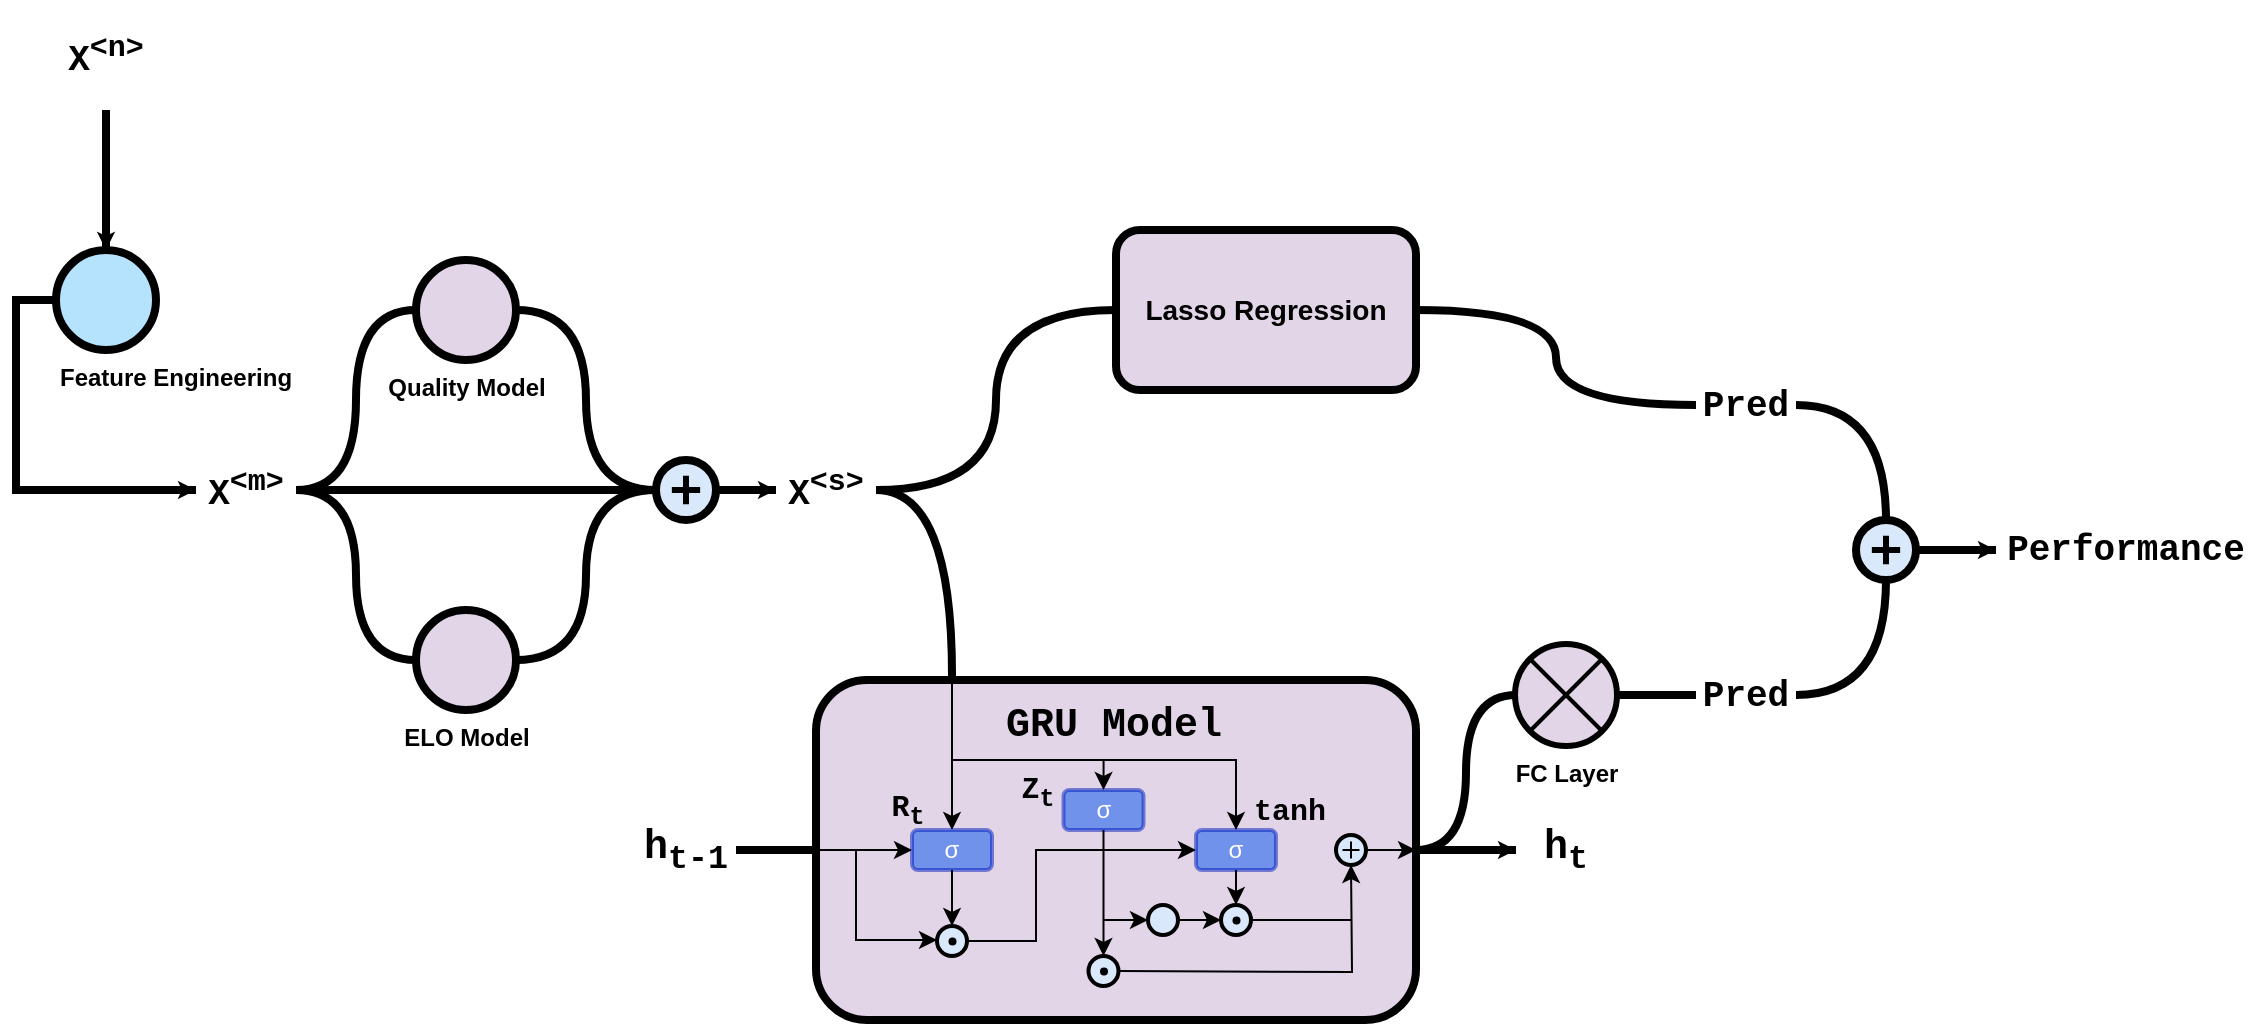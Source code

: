 <mxfile version="23.1.1" type="device">
  <diagram id="yPxyJZ8AM_hMuL3Unpa9" name="simple gitflow">
    <mxGraphModel dx="1221" dy="716" grid="1" gridSize="10" guides="1" tooltips="1" connect="1" arrows="1" fold="1" page="1" pageScale="1" pageWidth="1100" pageHeight="850" math="0" shadow="0">
      <root>
        <mxCell id="0" />
        <mxCell id="1" parent="0" />
        <mxCell id="9hBKPDzoitwpIBdzFDQ7-23" value="" style="edgeStyle=orthogonalEdgeStyle;rounded=0;html=1;jettySize=auto;orthogonalLoop=1;plain-blue;endArrow=none;endFill=0;strokeWidth=4;strokeColor=#000000;exitX=1;exitY=0.5;exitDx=0;exitDy=0;" parent="1" source="AVEdaVqTsH_PwXqT6mUa-4" target="9hBKPDzoitwpIBdzFDQ7-26" edge="1">
          <mxGeometry x="304.5" y="180" as="geometry" />
        </mxCell>
        <mxCell id="9hBKPDzoitwpIBdzFDQ7-24" style="edgeStyle=orthogonalEdgeStyle;curved=1;rounded=0;html=1;exitX=1;exitY=0.5;entryX=0;entryY=0.5;entryPerimeter=0;endArrow=none;endFill=0;jettySize=auto;orthogonalLoop=1;strokeWidth=4;fontSize=15;exitDx=0;exitDy=0;" parent="1" source="AVEdaVqTsH_PwXqT6mUa-4" target="9hBKPDzoitwpIBdzFDQ7-30" edge="1">
          <mxGeometry relative="1" as="geometry" />
        </mxCell>
        <mxCell id="AVEdaVqTsH_PwXqT6mUa-1" value="" style="edgeStyle=orthogonalEdgeStyle;rounded=0;orthogonalLoop=1;jettySize=auto;html=1;exitX=0.5;exitY=1;exitDx=0;exitDy=0;entryX=0.5;entryY=0;entryDx=0;entryDy=0;entryPerimeter=0;" edge="1" parent="1" source="9hBKPDzoitwpIBdzFDQ7-28" target="9hBKPDzoitwpIBdzFDQ7-25">
          <mxGeometry relative="1" as="geometry" />
        </mxCell>
        <mxCell id="9hBKPDzoitwpIBdzFDQ7-25" value="&lt;div style=&quot;&quot;&gt;&lt;b style=&quot;background-color: initial;&quot;&gt;Feature Engineering&lt;/b&gt;&lt;/div&gt;" style="verticalLabelPosition=bottom;verticalAlign=top;html=1;strokeWidth=4;shape=mxgraph.flowchart.on-page_reference;plain-blue;gradientColor=none;fillColor=#B5E3Fe;strokeColor=#000000;align=left;" parent="1" vertex="1">
          <mxGeometry x="60" y="195" width="50" height="50" as="geometry" />
        </mxCell>
        <mxCell id="9hBKPDzoitwpIBdzFDQ7-26" value="" style="verticalLabelPosition=bottom;verticalAlign=top;html=1;strokeWidth=4;shape=mxgraph.flowchart.on-page_reference;plain-blue;gradientColor=none;strokeColor=#000000;" parent="1" vertex="1">
          <mxGeometry x="360" y="300" width="30" height="30" as="geometry" />
        </mxCell>
        <mxCell id="9hBKPDzoitwpIBdzFDQ7-27" value="" style="edgeStyle=orthogonalEdgeStyle;rounded=0;html=1;jettySize=auto;orthogonalLoop=1;strokeWidth=4;endArrow=none;endFill=0;entryX=0.5;entryY=1;entryDx=0;entryDy=0;exitX=0.5;exitY=0;exitDx=0;exitDy=0;exitPerimeter=0;" parent="1" target="9hBKPDzoitwpIBdzFDQ7-28" edge="1" source="9hBKPDzoitwpIBdzFDQ7-25">
          <mxGeometry x="204.5" y="180" as="geometry">
            <mxPoint x="240" y="179.74" as="sourcePoint" />
            <mxPoint x="160" y="179.74" as="targetPoint" />
          </mxGeometry>
        </mxCell>
        <mxCell id="9hBKPDzoitwpIBdzFDQ7-28" value="&lt;font style=&quot;font-size: 18px;&quot;&gt;X&lt;sup&gt;&amp;lt;n&amp;gt;&lt;/sup&gt;&lt;/font&gt;" style="text;html=1;strokeColor=none;fillColor=none;align=center;verticalAlign=middle;whiteSpace=wrap;overflow=hidden;fontSize=14;fontStyle=1;fontFamily=Courier New;" parent="1" vertex="1">
          <mxGeometry x="60" y="70" width="50" height="55" as="geometry" />
        </mxCell>
        <mxCell id="9hBKPDzoitwpIBdzFDQ7-30" value="&lt;b&gt;ELO Model&lt;/b&gt;" style="verticalLabelPosition=bottom;verticalAlign=top;html=1;strokeWidth=4;shape=mxgraph.flowchart.on-page_reference;plain-purple;gradientColor=none;strokeColor=#000000;" parent="1" vertex="1">
          <mxGeometry x="240" y="375" width="50" height="50" as="geometry" />
        </mxCell>
        <mxCell id="9hBKPDzoitwpIBdzFDQ7-33" style="edgeStyle=orthogonalEdgeStyle;curved=1;rounded=0;html=1;exitX=1;exitY=0.5;exitPerimeter=0;entryX=0;entryY=0.5;entryPerimeter=0;endArrow=none;endFill=0;jettySize=auto;orthogonalLoop=1;strokeWidth=4;fontSize=15;exitDx=0;exitDy=0;" parent="1" source="9hBKPDzoitwpIBdzFDQ7-30" target="9hBKPDzoitwpIBdzFDQ7-26" edge="1">
          <mxGeometry relative="1" as="geometry">
            <mxPoint x="522.5" y="260" as="sourcePoint" />
          </mxGeometry>
        </mxCell>
        <mxCell id="AVEdaVqTsH_PwXqT6mUa-4" value="&lt;font style=&quot;font-size: 18px;&quot;&gt;X&lt;sup&gt;&amp;lt;m&amp;gt;&lt;/sup&gt;&lt;/font&gt;" style="text;html=1;strokeColor=none;fillColor=none;align=center;verticalAlign=middle;whiteSpace=wrap;overflow=hidden;fontSize=14;fontStyle=1;fontFamily=Courier New;" vertex="1" parent="1">
          <mxGeometry x="130" y="287.5" width="50" height="55" as="geometry" />
        </mxCell>
        <mxCell id="AVEdaVqTsH_PwXqT6mUa-5" value="" style="edgeStyle=orthogonalEdgeStyle;rounded=0;html=1;jettySize=auto;orthogonalLoop=1;strokeWidth=4;endArrow=none;endFill=0;entryX=0;entryY=0.5;entryDx=0;entryDy=0;exitX=0;exitY=0.5;exitDx=0;exitDy=0;entryPerimeter=0;" edge="1" parent="1" source="AVEdaVqTsH_PwXqT6mUa-4" target="9hBKPDzoitwpIBdzFDQ7-25">
          <mxGeometry x="204.5" y="180" as="geometry">
            <mxPoint x="380" y="207.5" as="sourcePoint" />
            <mxPoint x="300" y="207.5" as="targetPoint" />
            <Array as="points">
              <mxPoint x="40" y="315" />
              <mxPoint x="40" y="220" />
            </Array>
          </mxGeometry>
        </mxCell>
        <mxCell id="AVEdaVqTsH_PwXqT6mUa-6" value="" style="edgeStyle=orthogonalEdgeStyle;rounded=0;orthogonalLoop=1;jettySize=auto;html=1;exitX=0;exitY=0.5;exitDx=0;exitDy=0;entryX=0;entryY=0.5;entryDx=0;entryDy=0;exitPerimeter=0;" edge="1" parent="1" source="9hBKPDzoitwpIBdzFDQ7-25" target="AVEdaVqTsH_PwXqT6mUa-4">
          <mxGeometry relative="1" as="geometry">
            <mxPoint x="310" y="220" as="sourcePoint" />
            <mxPoint x="390" y="220" as="targetPoint" />
            <Array as="points">
              <mxPoint x="40" y="220" />
              <mxPoint x="40" y="315" />
            </Array>
          </mxGeometry>
        </mxCell>
        <mxCell id="AVEdaVqTsH_PwXqT6mUa-7" value="" style="shape=umlDestroy;whiteSpace=wrap;html=1;strokeWidth=3;targetShapes=umlLifeline;rotation=45;" vertex="1" parent="1">
          <mxGeometry x="370" y="310" width="10" height="10" as="geometry" />
        </mxCell>
        <mxCell id="AVEdaVqTsH_PwXqT6mUa-8" style="edgeStyle=orthogonalEdgeStyle;curved=1;rounded=0;html=1;exitX=1;exitY=0.5;entryX=0;entryY=0.5;entryPerimeter=0;endArrow=none;endFill=0;jettySize=auto;orthogonalLoop=1;strokeWidth=4;fontSize=15;exitDx=0;exitDy=0;" edge="1" parent="1" target="AVEdaVqTsH_PwXqT6mUa-9" source="AVEdaVqTsH_PwXqT6mUa-4">
          <mxGeometry relative="1" as="geometry">
            <mxPoint x="402.25" y="-10" as="sourcePoint" />
          </mxGeometry>
        </mxCell>
        <mxCell id="AVEdaVqTsH_PwXqT6mUa-9" value="&lt;b&gt;Quality Model&lt;/b&gt;" style="verticalLabelPosition=bottom;verticalAlign=top;html=1;strokeWidth=4;shape=mxgraph.flowchart.on-page_reference;plain-purple;gradientColor=none;strokeColor=#000000;" vertex="1" parent="1">
          <mxGeometry x="240" y="200" width="50" height="50" as="geometry" />
        </mxCell>
        <mxCell id="AVEdaVqTsH_PwXqT6mUa-10" style="edgeStyle=orthogonalEdgeStyle;curved=1;rounded=0;html=1;exitX=1;exitY=0.5;exitPerimeter=0;entryX=0;entryY=0.5;entryPerimeter=0;endArrow=none;endFill=0;jettySize=auto;orthogonalLoop=1;strokeWidth=4;fontSize=15;exitDx=0;exitDy=0;entryDx=0;entryDy=0;" edge="1" parent="1" source="AVEdaVqTsH_PwXqT6mUa-9" target="9hBKPDzoitwpIBdzFDQ7-26">
          <mxGeometry relative="1" as="geometry">
            <mxPoint x="524.75" y="70" as="sourcePoint" />
            <mxPoint x="567.25" y="-10" as="targetPoint" />
          </mxGeometry>
        </mxCell>
        <mxCell id="AVEdaVqTsH_PwXqT6mUa-11" value="&lt;font style=&quot;font-size: 18px;&quot;&gt;X&lt;sup&gt;&amp;lt;s&amp;gt;&lt;/sup&gt;&lt;/font&gt;" style="text;html=1;strokeColor=none;fillColor=none;align=center;verticalAlign=middle;whiteSpace=wrap;overflow=hidden;fontSize=14;fontStyle=1;fontFamily=Courier New;" vertex="1" parent="1">
          <mxGeometry x="420" y="287.5" width="50" height="55" as="geometry" />
        </mxCell>
        <mxCell id="AVEdaVqTsH_PwXqT6mUa-12" value="" style="edgeStyle=orthogonalEdgeStyle;rounded=0;orthogonalLoop=1;jettySize=auto;html=1;exitX=1;exitY=0.5;exitDx=0;exitDy=0;entryX=0;entryY=0.5;entryDx=0;entryDy=0;exitPerimeter=0;" edge="1" parent="1" source="9hBKPDzoitwpIBdzFDQ7-26" target="AVEdaVqTsH_PwXqT6mUa-11">
          <mxGeometry relative="1" as="geometry">
            <mxPoint x="610" y="185" as="sourcePoint" />
            <mxPoint x="670" y="185" as="targetPoint" />
          </mxGeometry>
        </mxCell>
        <mxCell id="AVEdaVqTsH_PwXqT6mUa-14" value="" style="edgeStyle=orthogonalEdgeStyle;rounded=0;html=1;jettySize=auto;orthogonalLoop=1;strokeWidth=4;endArrow=none;endFill=0;entryX=1;entryY=0.5;entryDx=0;entryDy=0;exitX=0;exitY=0.5;exitDx=0;exitDy=0;entryPerimeter=0;" edge="1" parent="1" source="AVEdaVqTsH_PwXqT6mUa-11" target="9hBKPDzoitwpIBdzFDQ7-26">
          <mxGeometry x="204.5" y="180" as="geometry">
            <mxPoint x="680" y="205" as="sourcePoint" />
            <mxPoint x="610" y="205.26" as="targetPoint" />
            <Array as="points" />
          </mxGeometry>
        </mxCell>
        <mxCell id="AVEdaVqTsH_PwXqT6mUa-15" style="edgeStyle=orthogonalEdgeStyle;curved=1;rounded=0;html=1;exitX=1;exitY=0.5;endArrow=none;endFill=0;jettySize=auto;orthogonalLoop=1;strokeWidth=4;fontSize=15;exitDx=0;exitDy=0;" edge="1" parent="1" source="AVEdaVqTsH_PwXqT6mUa-11">
          <mxGeometry relative="1" as="geometry">
            <mxPoint x="480" y="310" as="sourcePoint" />
            <mxPoint x="508" y="410" as="targetPoint" />
          </mxGeometry>
        </mxCell>
        <mxCell id="AVEdaVqTsH_PwXqT6mUa-17" style="edgeStyle=orthogonalEdgeStyle;curved=1;rounded=0;html=1;exitX=1;exitY=0.5;endArrow=none;endFill=0;jettySize=auto;orthogonalLoop=1;strokeWidth=4;fontSize=15;exitDx=0;exitDy=0;entryX=0;entryY=0.5;entryDx=0;entryDy=0;entryPerimeter=0;" edge="1" parent="1" source="AVEdaVqTsH_PwXqT6mUa-20" target="AVEdaVqTsH_PwXqT6mUa-71">
          <mxGeometry relative="1" as="geometry">
            <mxPoint x="590" y="475" as="sourcePoint" />
            <mxPoint x="670" y="620" as="targetPoint" />
          </mxGeometry>
        </mxCell>
        <mxCell id="AVEdaVqTsH_PwXqT6mUa-20" value="" style="rounded=1;whiteSpace=wrap;html=1;strokeWidth=4;fillColor=#E1D5E7;" vertex="1" parent="1">
          <mxGeometry x="440" y="410" width="300" height="170" as="geometry" />
        </mxCell>
        <mxCell id="AVEdaVqTsH_PwXqT6mUa-21" value="" style="edgeStyle=orthogonalEdgeStyle;rounded=0;html=1;jettySize=auto;orthogonalLoop=1;strokeWidth=4;endArrow=none;endFill=0;exitX=0;exitY=0.5;exitDx=0;exitDy=0;entryX=1;entryY=0.5;entryDx=0;entryDy=0;" edge="1" parent="1" source="AVEdaVqTsH_PwXqT6mUa-20" target="AVEdaVqTsH_PwXqT6mUa-23">
          <mxGeometry x="204.5" y="180" as="geometry">
            <mxPoint x="480" y="474.63" as="sourcePoint" />
            <mxPoint x="425" y="475" as="targetPoint" />
            <Array as="points" />
          </mxGeometry>
        </mxCell>
        <mxCell id="AVEdaVqTsH_PwXqT6mUa-23" value="&lt;span style=&quot;font-size: 20px;&quot;&gt;h&lt;sub&gt;t-1&lt;/sub&gt;&lt;/span&gt;" style="text;html=1;strokeColor=none;fillColor=none;align=center;verticalAlign=middle;whiteSpace=wrap;overflow=hidden;fontSize=14;fontStyle=1;fontFamily=Courier New;" vertex="1" parent="1">
          <mxGeometry x="350" y="467.5" width="50" height="55" as="geometry" />
        </mxCell>
        <mxCell id="AVEdaVqTsH_PwXqT6mUa-24" value="" style="edgeStyle=orthogonalEdgeStyle;rounded=0;html=1;jettySize=auto;orthogonalLoop=1;strokeWidth=4;endArrow=none;endFill=0;exitX=0;exitY=0.5;exitDx=0;exitDy=0;entryX=1;entryY=0.5;entryDx=0;entryDy=0;" edge="1" parent="1" target="AVEdaVqTsH_PwXqT6mUa-20" source="AVEdaVqTsH_PwXqT6mUa-26">
          <mxGeometry x="204.5" y="180" as="geometry">
            <mxPoint x="610" y="467.5" as="sourcePoint" />
            <mxPoint x="565" y="467.5" as="targetPoint" />
            <Array as="points" />
          </mxGeometry>
        </mxCell>
        <mxCell id="AVEdaVqTsH_PwXqT6mUa-25" value="" style="edgeStyle=orthogonalEdgeStyle;rounded=0;orthogonalLoop=1;jettySize=auto;html=1;exitX=1;exitY=0.5;exitDx=0;exitDy=0;" edge="1" parent="1" source="AVEdaVqTsH_PwXqT6mUa-20">
          <mxGeometry relative="1" as="geometry">
            <mxPoint x="560" y="467.13" as="sourcePoint" />
            <mxPoint x="790" y="495" as="targetPoint" />
            <Array as="points" />
          </mxGeometry>
        </mxCell>
        <mxCell id="AVEdaVqTsH_PwXqT6mUa-26" value="&lt;span style=&quot;font-size: 20px;&quot;&gt;h&lt;sub&gt;t&lt;br&gt;&lt;/sub&gt;&lt;/span&gt;" style="text;html=1;strokeColor=none;fillColor=none;align=center;verticalAlign=middle;whiteSpace=wrap;overflow=hidden;fontSize=14;fontStyle=1;fontFamily=Courier New;" vertex="1" parent="1">
          <mxGeometry x="790" y="467.5" width="50" height="55" as="geometry" />
        </mxCell>
        <mxCell id="AVEdaVqTsH_PwXqT6mUa-27" value="&lt;span style=&quot;font-size: 18px;&quot;&gt;Pred&lt;/span&gt;" style="text;html=1;strokeColor=none;fillColor=none;align=center;verticalAlign=middle;whiteSpace=wrap;overflow=hidden;fontSize=14;fontStyle=1;fontFamily=Courier New;" vertex="1" parent="1">
          <mxGeometry x="880" y="390" width="50" height="55" as="geometry" />
        </mxCell>
        <mxCell id="AVEdaVqTsH_PwXqT6mUa-31" value="" style="edgeStyle=orthogonalEdgeStyle;rounded=0;orthogonalLoop=1;jettySize=auto;html=1;exitX=0.25;exitY=0;exitDx=0;exitDy=0;entryX=0.5;entryY=0;entryDx=0;entryDy=0;strokeWidth=1;" edge="1" parent="1" source="AVEdaVqTsH_PwXqT6mUa-20" target="AVEdaVqTsH_PwXqT6mUa-35">
          <mxGeometry relative="1" as="geometry">
            <mxPoint x="505.25" y="425" as="sourcePoint" />
            <mxPoint x="525" y="460" as="targetPoint" />
            <Array as="points">
              <mxPoint x="508" y="420" />
              <mxPoint x="508" y="420" />
            </Array>
          </mxGeometry>
        </mxCell>
        <mxCell id="AVEdaVqTsH_PwXqT6mUa-35" value="σ" style="rounded=1;whiteSpace=wrap;html=1;strokeWidth=2;fillColor=#0050ef;strokeColor=#001DBC;fontColor=#ffffff;opacity=50;" vertex="1" parent="1">
          <mxGeometry x="488" y="485" width="40" height="20" as="geometry" />
        </mxCell>
        <mxCell id="AVEdaVqTsH_PwXqT6mUa-37" value="" style="edgeStyle=orthogonalEdgeStyle;rounded=0;orthogonalLoop=1;jettySize=auto;html=1;exitX=0;exitY=0.5;exitDx=0;exitDy=0;entryX=0;entryY=0.5;entryDx=0;entryDy=0;strokeWidth=1;" edge="1" parent="1" source="AVEdaVqTsH_PwXqT6mUa-20" target="AVEdaVqTsH_PwXqT6mUa-35">
          <mxGeometry relative="1" as="geometry">
            <mxPoint x="518" y="420" as="sourcePoint" />
            <mxPoint x="518" y="495" as="targetPoint" />
            <Array as="points" />
          </mxGeometry>
        </mxCell>
        <mxCell id="AVEdaVqTsH_PwXqT6mUa-38" value="" style="endArrow=classic;html=1;rounded=0;strokeWidth=1;exitX=0.5;exitY=1;exitDx=0;exitDy=0;entryX=0.5;entryY=0;entryDx=0;entryDy=0;entryPerimeter=0;" edge="1" parent="1" source="AVEdaVqTsH_PwXqT6mUa-35" target="AVEdaVqTsH_PwXqT6mUa-39">
          <mxGeometry width="50" height="50" relative="1" as="geometry">
            <mxPoint x="530" y="535" as="sourcePoint" />
            <mxPoint x="580" y="480" as="targetPoint" />
          </mxGeometry>
        </mxCell>
        <mxCell id="AVEdaVqTsH_PwXqT6mUa-39" value="" style="verticalLabelPosition=bottom;verticalAlign=top;html=1;strokeWidth=2;shape=mxgraph.flowchart.on-page_reference;plain-blue;gradientColor=none;strokeColor=#000000;" vertex="1" parent="1">
          <mxGeometry x="500.5" y="533" width="15" height="15" as="geometry" />
        </mxCell>
        <mxCell id="AVEdaVqTsH_PwXqT6mUa-42" value="&lt;span style=&quot;font-size: 15px;&quot;&gt;R&lt;sub&gt;t&lt;/sub&gt;&lt;/span&gt;" style="text;html=1;strokeColor=none;fillColor=none;align=center;verticalAlign=middle;whiteSpace=wrap;overflow=hidden;fontSize=14;fontStyle=1;fontFamily=Courier New;" vertex="1" parent="1">
          <mxGeometry x="470.5" y="459" width="30" height="33" as="geometry" />
        </mxCell>
        <mxCell id="AVEdaVqTsH_PwXqT6mUa-43" value="σ" style="rounded=1;whiteSpace=wrap;html=1;strokeWidth=2;fillColor=#0050ef;strokeColor=#001DBC;fontColor=#ffffff;opacity=50;" vertex="1" parent="1">
          <mxGeometry x="563.75" y="465" width="40" height="20" as="geometry" />
        </mxCell>
        <mxCell id="AVEdaVqTsH_PwXqT6mUa-44" value="&lt;span style=&quot;font-size: 15px;&quot;&gt;Z&lt;sub&gt;t&lt;/sub&gt;&lt;/span&gt;" style="text;html=1;strokeColor=none;fillColor=none;align=center;verticalAlign=middle;whiteSpace=wrap;overflow=hidden;fontSize=14;fontStyle=1;fontFamily=Courier New;" vertex="1" parent="1">
          <mxGeometry x="536" y="450" width="30" height="33" as="geometry" />
        </mxCell>
        <mxCell id="AVEdaVqTsH_PwXqT6mUa-45" value="" style="edgeStyle=orthogonalEdgeStyle;rounded=0;orthogonalLoop=1;jettySize=auto;html=1;entryX=0.5;entryY=0;entryDx=0;entryDy=0;strokeWidth=1;" edge="1" parent="1" target="AVEdaVqTsH_PwXqT6mUa-43">
          <mxGeometry relative="1" as="geometry">
            <mxPoint x="508" y="450" as="sourcePoint" />
            <mxPoint x="518" y="495" as="targetPoint" />
            <Array as="points">
              <mxPoint x="508" y="450" />
              <mxPoint x="584" y="450" />
            </Array>
          </mxGeometry>
        </mxCell>
        <mxCell id="AVEdaVqTsH_PwXqT6mUa-46" value="" style="edgeStyle=orthogonalEdgeStyle;rounded=0;orthogonalLoop=1;jettySize=auto;html=1;strokeWidth=1;entryX=0;entryY=0.5;entryDx=0;entryDy=0;entryPerimeter=0;" edge="1" parent="1" target="AVEdaVqTsH_PwXqT6mUa-39">
          <mxGeometry relative="1" as="geometry">
            <mxPoint x="460" y="495" as="sourcePoint" />
            <mxPoint x="500" y="540" as="targetPoint" />
            <Array as="points">
              <mxPoint x="460" y="540" />
              <mxPoint x="501" y="540" />
            </Array>
          </mxGeometry>
        </mxCell>
        <mxCell id="AVEdaVqTsH_PwXqT6mUa-47" value="σ" style="rounded=1;whiteSpace=wrap;html=1;strokeWidth=2;fillColor=#0050ef;strokeColor=#001DBC;fontColor=#ffffff;opacity=50;" vertex="1" parent="1">
          <mxGeometry x="630" y="485" width="40" height="20" as="geometry" />
        </mxCell>
        <mxCell id="AVEdaVqTsH_PwXqT6mUa-48" value="&lt;span style=&quot;font-size: 15px;&quot;&gt;tanh&lt;/span&gt;" style="text;html=1;strokeColor=none;fillColor=none;align=center;verticalAlign=middle;whiteSpace=wrap;overflow=hidden;fontSize=14;fontStyle=1;fontFamily=Courier New;" vertex="1" parent="1">
          <mxGeometry x="657" y="459" width="40" height="33" as="geometry" />
        </mxCell>
        <mxCell id="AVEdaVqTsH_PwXqT6mUa-49" value="" style="edgeStyle=orthogonalEdgeStyle;rounded=0;orthogonalLoop=1;jettySize=auto;html=1;entryX=0.5;entryY=0;entryDx=0;entryDy=0;strokeWidth=1;" edge="1" parent="1" target="AVEdaVqTsH_PwXqT6mUa-47">
          <mxGeometry relative="1" as="geometry">
            <mxPoint x="570" y="450" as="sourcePoint" />
            <mxPoint x="584" y="495" as="targetPoint" />
            <Array as="points">
              <mxPoint x="650" y="450" />
              <mxPoint x="650" y="485" />
            </Array>
          </mxGeometry>
        </mxCell>
        <mxCell id="AVEdaVqTsH_PwXqT6mUa-50" value="" style="verticalLabelPosition=bottom;verticalAlign=top;html=1;strokeWidth=2;shape=mxgraph.flowchart.on-page_reference;plain-blue;gradientColor=none;strokeColor=#000000;" vertex="1" parent="1">
          <mxGeometry x="576.25" y="548" width="15" height="15" as="geometry" />
        </mxCell>
        <mxCell id="AVEdaVqTsH_PwXqT6mUa-51" value="" style="endArrow=classic;html=1;rounded=0;strokeWidth=1;exitX=0.5;exitY=1;exitDx=0;exitDy=0;entryX=0.5;entryY=0;entryDx=0;entryDy=0;entryPerimeter=0;" edge="1" parent="1" source="AVEdaVqTsH_PwXqT6mUa-43" target="AVEdaVqTsH_PwXqT6mUa-50">
          <mxGeometry width="50" height="50" relative="1" as="geometry">
            <mxPoint x="518" y="515" as="sourcePoint" />
            <mxPoint x="518" y="543" as="targetPoint" />
            <Array as="points" />
          </mxGeometry>
        </mxCell>
        <mxCell id="AVEdaVqTsH_PwXqT6mUa-52" value="" style="verticalLabelPosition=bottom;verticalAlign=top;html=1;strokeWidth=2;shape=mxgraph.flowchart.on-page_reference;plain-blue;gradientColor=none;strokeColor=#000000;" vertex="1" parent="1">
          <mxGeometry x="642.5" y="522.5" width="15" height="15" as="geometry" />
        </mxCell>
        <mxCell id="AVEdaVqTsH_PwXqT6mUa-53" value="" style="endArrow=classic;html=1;rounded=0;strokeWidth=1;exitX=0.5;exitY=1;exitDx=0;exitDy=0;entryX=0.5;entryY=0;entryDx=0;entryDy=0;entryPerimeter=0;" edge="1" parent="1" source="AVEdaVqTsH_PwXqT6mUa-47" target="AVEdaVqTsH_PwXqT6mUa-52">
          <mxGeometry width="50" height="50" relative="1" as="geometry">
            <mxPoint x="584" y="515" as="sourcePoint" />
            <mxPoint x="584" y="543" as="targetPoint" />
            <Array as="points" />
          </mxGeometry>
        </mxCell>
        <mxCell id="AVEdaVqTsH_PwXqT6mUa-54" value="" style="verticalLabelPosition=bottom;verticalAlign=top;html=1;strokeWidth=2;shape=mxgraph.flowchart.on-page_reference;plain-blue;gradientColor=none;strokeColor=#000000;" vertex="1" parent="1">
          <mxGeometry x="700" y="487.5" width="15" height="15" as="geometry" />
        </mxCell>
        <mxCell id="AVEdaVqTsH_PwXqT6mUa-55" value="" style="endArrow=classic;html=1;rounded=0;strokeWidth=1;entryX=0;entryY=0.5;entryDx=0;entryDy=0;entryPerimeter=0;" edge="1" parent="1" target="AVEdaVqTsH_PwXqT6mUa-64">
          <mxGeometry width="50" height="50" relative="1" as="geometry">
            <mxPoint x="584" y="530" as="sourcePoint" />
            <mxPoint x="594" y="558" as="targetPoint" />
            <Array as="points" />
          </mxGeometry>
        </mxCell>
        <mxCell id="AVEdaVqTsH_PwXqT6mUa-56" value="" style="endArrow=classic;html=1;rounded=0;strokeWidth=1;entryX=0.5;entryY=1;entryDx=0;entryDy=0;entryPerimeter=0;exitX=1;exitY=0.5;exitDx=0;exitDy=0;exitPerimeter=0;" edge="1" parent="1" source="AVEdaVqTsH_PwXqT6mUa-50" target="AVEdaVqTsH_PwXqT6mUa-54">
          <mxGeometry width="50" height="50" relative="1" as="geometry">
            <mxPoint x="594" y="540" as="sourcePoint" />
            <mxPoint x="653" y="540" as="targetPoint" />
            <Array as="points">
              <mxPoint x="708" y="556" />
            </Array>
          </mxGeometry>
        </mxCell>
        <mxCell id="AVEdaVqTsH_PwXqT6mUa-57" value="" style="line;strokeWidth=1;html=1;perimeter=backbonePerimeter;points=[];outlineConnect=0;" vertex="1" parent="1">
          <mxGeometry x="657" y="525" width="51" height="10" as="geometry" />
        </mxCell>
        <mxCell id="AVEdaVqTsH_PwXqT6mUa-58" value="" style="edgeStyle=orthogonalEdgeStyle;rounded=0;orthogonalLoop=1;jettySize=auto;html=1;strokeWidth=1;entryX=0;entryY=0.5;entryDx=0;entryDy=0;exitX=1;exitY=0.5;exitDx=0;exitDy=0;exitPerimeter=0;" edge="1" parent="1" source="AVEdaVqTsH_PwXqT6mUa-39" target="AVEdaVqTsH_PwXqT6mUa-47">
          <mxGeometry relative="1" as="geometry">
            <mxPoint x="470" y="505" as="sourcePoint" />
            <mxPoint x="511" y="551" as="targetPoint" />
            <Array as="points">
              <mxPoint x="550" y="541" />
              <mxPoint x="550" y="495" />
            </Array>
          </mxGeometry>
        </mxCell>
        <mxCell id="AVEdaVqTsH_PwXqT6mUa-59" value="" style="shape=umlDestroy;whiteSpace=wrap;html=1;strokeWidth=1;targetShapes=umlLifeline;rotation=45;" vertex="1" parent="1">
          <mxGeometry x="704.5" y="492" width="6" height="6" as="geometry" />
        </mxCell>
        <mxCell id="AVEdaVqTsH_PwXqT6mUa-60" value="" style="endArrow=classic;html=1;rounded=0;entryX=1;entryY=0.5;entryDx=0;entryDy=0;exitX=1;exitY=0.5;exitDx=0;exitDy=0;exitPerimeter=0;" edge="1" parent="1" source="AVEdaVqTsH_PwXqT6mUa-54" target="AVEdaVqTsH_PwXqT6mUa-20">
          <mxGeometry width="50" height="50" relative="1" as="geometry">
            <mxPoint x="650" y="490" as="sourcePoint" />
            <mxPoint x="700" y="440" as="targetPoint" />
          </mxGeometry>
        </mxCell>
        <mxCell id="AVEdaVqTsH_PwXqT6mUa-61" value="" style="shape=waypoint;sketch=0;fillStyle=solid;size=6;pointerEvents=1;points=[];fillColor=none;resizable=0;rotatable=0;perimeter=centerPerimeter;snapToPoint=1;strokeWidth=0;" vertex="1" parent="1">
          <mxGeometry x="498" y="530.5" width="20" height="20" as="geometry" />
        </mxCell>
        <mxCell id="AVEdaVqTsH_PwXqT6mUa-62" value="" style="shape=waypoint;sketch=0;fillStyle=solid;size=6;pointerEvents=1;points=[];fillColor=none;resizable=0;rotatable=0;perimeter=centerPerimeter;snapToPoint=1;strokeWidth=0;" vertex="1" parent="1">
          <mxGeometry x="573.75" y="545.5" width="20" height="20" as="geometry" />
        </mxCell>
        <mxCell id="AVEdaVqTsH_PwXqT6mUa-64" value="" style="verticalLabelPosition=bottom;verticalAlign=top;html=1;strokeWidth=2;shape=mxgraph.flowchart.on-page_reference;plain-blue;gradientColor=none;strokeColor=#000000;" vertex="1" parent="1">
          <mxGeometry x="606" y="522.5" width="15" height="15" as="geometry" />
        </mxCell>
        <mxCell id="AVEdaVqTsH_PwXqT6mUa-65" value="" style="endArrow=classic;html=1;rounded=0;strokeWidth=1;entryX=0;entryY=0.5;entryDx=0;entryDy=0;entryPerimeter=0;exitX=1;exitY=0.5;exitDx=0;exitDy=0;exitPerimeter=0;" edge="1" parent="1" source="AVEdaVqTsH_PwXqT6mUa-64" target="AVEdaVqTsH_PwXqT6mUa-52">
          <mxGeometry width="50" height="50" relative="1" as="geometry">
            <mxPoint x="594" y="540" as="sourcePoint" />
            <mxPoint x="614" y="551" as="targetPoint" />
            <Array as="points" />
          </mxGeometry>
        </mxCell>
        <mxCell id="AVEdaVqTsH_PwXqT6mUa-66" value="" style="shape=waypoint;sketch=0;fillStyle=solid;size=6;pointerEvents=1;points=[];fillColor=none;resizable=0;rotatable=0;perimeter=centerPerimeter;snapToPoint=1;strokeWidth=0;" vertex="1" parent="1">
          <mxGeometry x="640" y="520" width="20" height="20" as="geometry" />
        </mxCell>
        <mxCell id="AVEdaVqTsH_PwXqT6mUa-67" value="&lt;b&gt;&lt;font style=&quot;font-size: 14px;&quot;&gt;Lasso Regression&lt;/font&gt;&lt;/b&gt;" style="rounded=1;whiteSpace=wrap;html=1;strokeWidth=4;fillColor=#E1D5E7;" vertex="1" parent="1">
          <mxGeometry x="590" y="185" width="150" height="80" as="geometry" />
        </mxCell>
        <mxCell id="AVEdaVqTsH_PwXqT6mUa-68" style="edgeStyle=orthogonalEdgeStyle;curved=1;rounded=0;html=1;exitX=1;exitY=0.5;entryX=0;entryY=0.5;endArrow=none;endFill=0;jettySize=auto;orthogonalLoop=1;strokeWidth=4;fontSize=15;exitDx=0;exitDy=0;entryDx=0;entryDy=0;" edge="1" parent="1" source="AVEdaVqTsH_PwXqT6mUa-11" target="AVEdaVqTsH_PwXqT6mUa-67">
          <mxGeometry relative="1" as="geometry">
            <mxPoint x="480" y="325" as="sourcePoint" />
            <mxPoint x="595" y="370" as="targetPoint" />
          </mxGeometry>
        </mxCell>
        <mxCell id="AVEdaVqTsH_PwXqT6mUa-69" value="&lt;span style=&quot;font-size: 18px;&quot;&gt;Pred&lt;/span&gt;" style="text;html=1;strokeColor=none;fillColor=none;align=center;verticalAlign=middle;whiteSpace=wrap;overflow=hidden;fontSize=14;fontStyle=1;fontFamily=Courier New;" vertex="1" parent="1">
          <mxGeometry x="880" y="245" width="50" height="55" as="geometry" />
        </mxCell>
        <mxCell id="AVEdaVqTsH_PwXqT6mUa-70" style="edgeStyle=orthogonalEdgeStyle;curved=1;rounded=0;html=1;exitX=1;exitY=0.5;entryX=0;entryY=0.5;endArrow=none;endFill=0;jettySize=auto;orthogonalLoop=1;strokeWidth=4;fontSize=15;exitDx=0;exitDy=0;entryDx=0;entryDy=0;" edge="1" parent="1" source="AVEdaVqTsH_PwXqT6mUa-67" target="AVEdaVqTsH_PwXqT6mUa-69">
          <mxGeometry relative="1" as="geometry">
            <mxPoint x="480" y="325" as="sourcePoint" />
            <mxPoint x="600" y="235" as="targetPoint" />
          </mxGeometry>
        </mxCell>
        <mxCell id="AVEdaVqTsH_PwXqT6mUa-71" value="&lt;b&gt;FC Layer&lt;/b&gt;" style="verticalLabelPosition=bottom;verticalAlign=top;html=1;strokeWidth=4;shape=mxgraph.flowchart.on-page_reference;plain-purple;gradientColor=none;strokeColor=#000000;" vertex="1" parent="1">
          <mxGeometry x="790" y="392.5" width="50" height="50" as="geometry" />
        </mxCell>
        <mxCell id="AVEdaVqTsH_PwXqT6mUa-72" style="edgeStyle=orthogonalEdgeStyle;curved=1;rounded=0;html=1;exitX=1;exitY=0.5;endArrow=none;endFill=0;jettySize=auto;orthogonalLoop=1;strokeWidth=4;fontSize=15;exitDx=0;exitDy=0;entryX=0;entryY=0.5;entryDx=0;entryDy=0;exitPerimeter=0;" edge="1" parent="1" source="AVEdaVqTsH_PwXqT6mUa-71" target="AVEdaVqTsH_PwXqT6mUa-27">
          <mxGeometry relative="1" as="geometry">
            <mxPoint x="750" y="505" as="sourcePoint" />
            <mxPoint x="800" y="428" as="targetPoint" />
          </mxGeometry>
        </mxCell>
        <mxCell id="AVEdaVqTsH_PwXqT6mUa-73" value="" style="verticalLabelPosition=bottom;verticalAlign=top;html=1;strokeWidth=4;shape=mxgraph.flowchart.on-page_reference;plain-blue;gradientColor=none;strokeColor=#000000;" vertex="1" parent="1">
          <mxGeometry x="960" y="330" width="30" height="30" as="geometry" />
        </mxCell>
        <mxCell id="AVEdaVqTsH_PwXqT6mUa-75" value="" style="shape=umlDestroy;whiteSpace=wrap;html=1;strokeWidth=3;targetShapes=umlLifeline;rotation=45;" vertex="1" parent="1">
          <mxGeometry x="970" y="340" width="10" height="10" as="geometry" />
        </mxCell>
        <mxCell id="AVEdaVqTsH_PwXqT6mUa-78" style="edgeStyle=orthogonalEdgeStyle;curved=1;rounded=0;html=1;exitX=1;exitY=0.5;endArrow=none;endFill=0;jettySize=auto;orthogonalLoop=1;strokeWidth=4;fontSize=15;exitDx=0;exitDy=0;entryX=0.5;entryY=1;entryDx=0;entryDy=0;entryPerimeter=0;" edge="1" parent="1" source="AVEdaVqTsH_PwXqT6mUa-27" target="AVEdaVqTsH_PwXqT6mUa-73">
          <mxGeometry relative="1" as="geometry">
            <mxPoint x="750" y="505" as="sourcePoint" />
            <mxPoint x="800" y="428" as="targetPoint" />
          </mxGeometry>
        </mxCell>
        <mxCell id="AVEdaVqTsH_PwXqT6mUa-79" style="edgeStyle=orthogonalEdgeStyle;curved=1;rounded=0;html=1;exitX=0.5;exitY=0;endArrow=none;endFill=0;jettySize=auto;orthogonalLoop=1;strokeWidth=4;fontSize=15;exitDx=0;exitDy=0;entryX=1;entryY=0.5;entryDx=0;entryDy=0;exitPerimeter=0;" edge="1" parent="1" source="AVEdaVqTsH_PwXqT6mUa-73" target="AVEdaVqTsH_PwXqT6mUa-69">
          <mxGeometry relative="1" as="geometry">
            <mxPoint x="915" y="400" as="sourcePoint" />
            <mxPoint x="915" y="370" as="targetPoint" />
          </mxGeometry>
        </mxCell>
        <mxCell id="AVEdaVqTsH_PwXqT6mUa-80" value="&lt;span style=&quot;font-size: 18px;&quot;&gt;Performance&lt;/span&gt;" style="text;html=1;strokeColor=none;fillColor=none;align=center;verticalAlign=middle;whiteSpace=wrap;overflow=hidden;fontSize=14;fontStyle=1;fontFamily=Courier New;" vertex="1" parent="1">
          <mxGeometry x="1030" y="317.5" width="130" height="55" as="geometry" />
        </mxCell>
        <mxCell id="AVEdaVqTsH_PwXqT6mUa-81" value="" style="edgeStyle=orthogonalEdgeStyle;rounded=0;orthogonalLoop=1;jettySize=auto;html=1;exitX=1;exitY=0.5;exitDx=0;exitDy=0;entryX=0;entryY=0.5;entryDx=0;entryDy=0;exitPerimeter=0;" edge="1" parent="1" source="AVEdaVqTsH_PwXqT6mUa-73" target="AVEdaVqTsH_PwXqT6mUa-80">
          <mxGeometry relative="1" as="geometry">
            <mxPoint x="990" y="375" as="sourcePoint" />
            <mxPoint x="1040" y="375" as="targetPoint" />
            <Array as="points" />
          </mxGeometry>
        </mxCell>
        <mxCell id="AVEdaVqTsH_PwXqT6mUa-82" style="edgeStyle=orthogonalEdgeStyle;curved=1;rounded=0;html=1;exitX=1;exitY=0.5;endArrow=none;endFill=0;jettySize=auto;orthogonalLoop=1;strokeWidth=4;fontSize=15;exitDx=0;exitDy=0;entryX=0;entryY=0.5;entryDx=0;entryDy=0;exitPerimeter=0;" edge="1" parent="1" source="AVEdaVqTsH_PwXqT6mUa-73" target="AVEdaVqTsH_PwXqT6mUa-80">
          <mxGeometry relative="1" as="geometry">
            <mxPoint x="940" y="428" as="sourcePoint" />
            <mxPoint x="985" y="370" as="targetPoint" />
          </mxGeometry>
        </mxCell>
        <mxCell id="AVEdaVqTsH_PwXqT6mUa-83" value="&lt;font style=&quot;font-size: 20px;&quot;&gt;GRU Model&lt;/font&gt;" style="text;html=1;strokeColor=none;fillColor=none;align=center;verticalAlign=middle;whiteSpace=wrap;overflow=hidden;fontSize=14;fontStyle=1;fontFamily=Courier New;" vertex="1" parent="1">
          <mxGeometry x="515.5" y="404" width="146.25" height="55" as="geometry" />
        </mxCell>
        <mxCell id="AVEdaVqTsH_PwXqT6mUa-84" value="" style="shape=sumEllipse;perimeter=ellipsePerimeter;whiteSpace=wrap;html=1;backgroundOutline=1;fillColor=#E1D5E7;strokeWidth=2;" vertex="1" parent="1">
          <mxGeometry x="790" y="392.5" width="50" height="50" as="geometry" />
        </mxCell>
      </root>
    </mxGraphModel>
  </diagram>
</mxfile>
